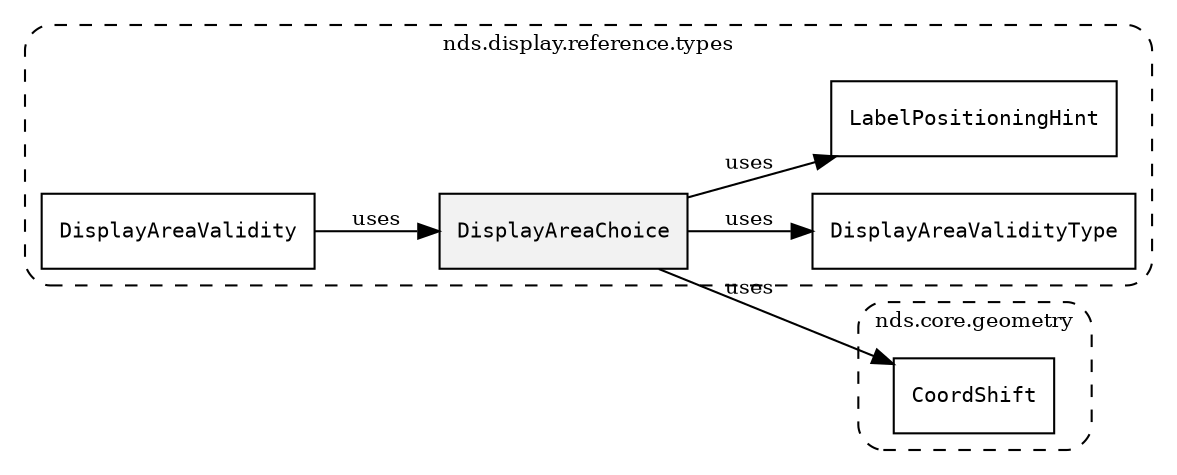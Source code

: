 /**
 * This dot file creates symbol collaboration diagram for DisplayAreaChoice.
 */
digraph ZSERIO
{
    node [shape=box, fontsize=10];
    rankdir="LR";
    fontsize=10;
    tooltip="DisplayAreaChoice collaboration diagram";

    subgraph "cluster_nds.display.reference.types"
    {
        style="dashed, rounded";
        label="nds.display.reference.types";
        tooltip="Package nds.display.reference.types";
        href="../../../content/packages/nds.display.reference.types.html#Package-nds-display-reference-types";
        target="_parent";

        "DisplayAreaChoice" [style="filled", fillcolor="#0000000D", target="_parent", label=<<font face="monospace"><table align="center" border="0" cellspacing="0" cellpadding="0"><tr><td href="../../../content/packages/nds.display.reference.types.html#Choice-DisplayAreaChoice" title="Choice defined in nds.display.reference.types">DisplayAreaChoice</td></tr></table></font>>];
        "DisplayAreaValidityType" [target="_parent", label=<<font face="monospace"><table align="center" border="0" cellspacing="0" cellpadding="0"><tr><td href="../../../content/packages/nds.display.reference.types.html#Enum-DisplayAreaValidityType" title="Enum defined in nds.display.reference.types">DisplayAreaValidityType</td></tr></table></font>>];
        "LabelPositioningHint" [target="_parent", label=<<font face="monospace"><table align="center" border="0" cellspacing="0" cellpadding="0"><tr><td href="../../../content/packages/nds.display.reference.types.html#Structure-LabelPositioningHint" title="Structure defined in nds.display.reference.types">LabelPositioningHint</td></tr></table></font>>];
        "DisplayAreaValidity" [target="_parent", label=<<font face="monospace"><table align="center" border="0" cellspacing="0" cellpadding="0"><tr><td href="../../../content/packages/nds.display.reference.types.html#Structure-DisplayAreaValidity" title="Structure defined in nds.display.reference.types">DisplayAreaValidity</td></tr></table></font>>];
    }

    subgraph "cluster_nds.core.geometry"
    {
        style="dashed, rounded";
        label="nds.core.geometry";
        tooltip="Package nds.core.geometry";
        href="../../../content/packages/nds.core.geometry.html#Package-nds-core-geometry";
        target="_parent";

        "CoordShift" [target="_parent", label=<<font face="monospace"><table align="center" border="0" cellspacing="0" cellpadding="0"><tr><td href="../../../content/packages/nds.core.geometry.html#Subtype-CoordShift" title="Subtype defined in nds.core.geometry">CoordShift</td></tr></table></font>>];
    }

    "DisplayAreaChoice" -> "DisplayAreaValidityType" [label="uses", fontsize=10];
    "DisplayAreaChoice" -> "CoordShift" [label="uses", fontsize=10];
    "DisplayAreaChoice" -> "LabelPositioningHint" [label="uses", fontsize=10];
    "DisplayAreaValidity" -> "DisplayAreaChoice" [label="uses", fontsize=10];
}
